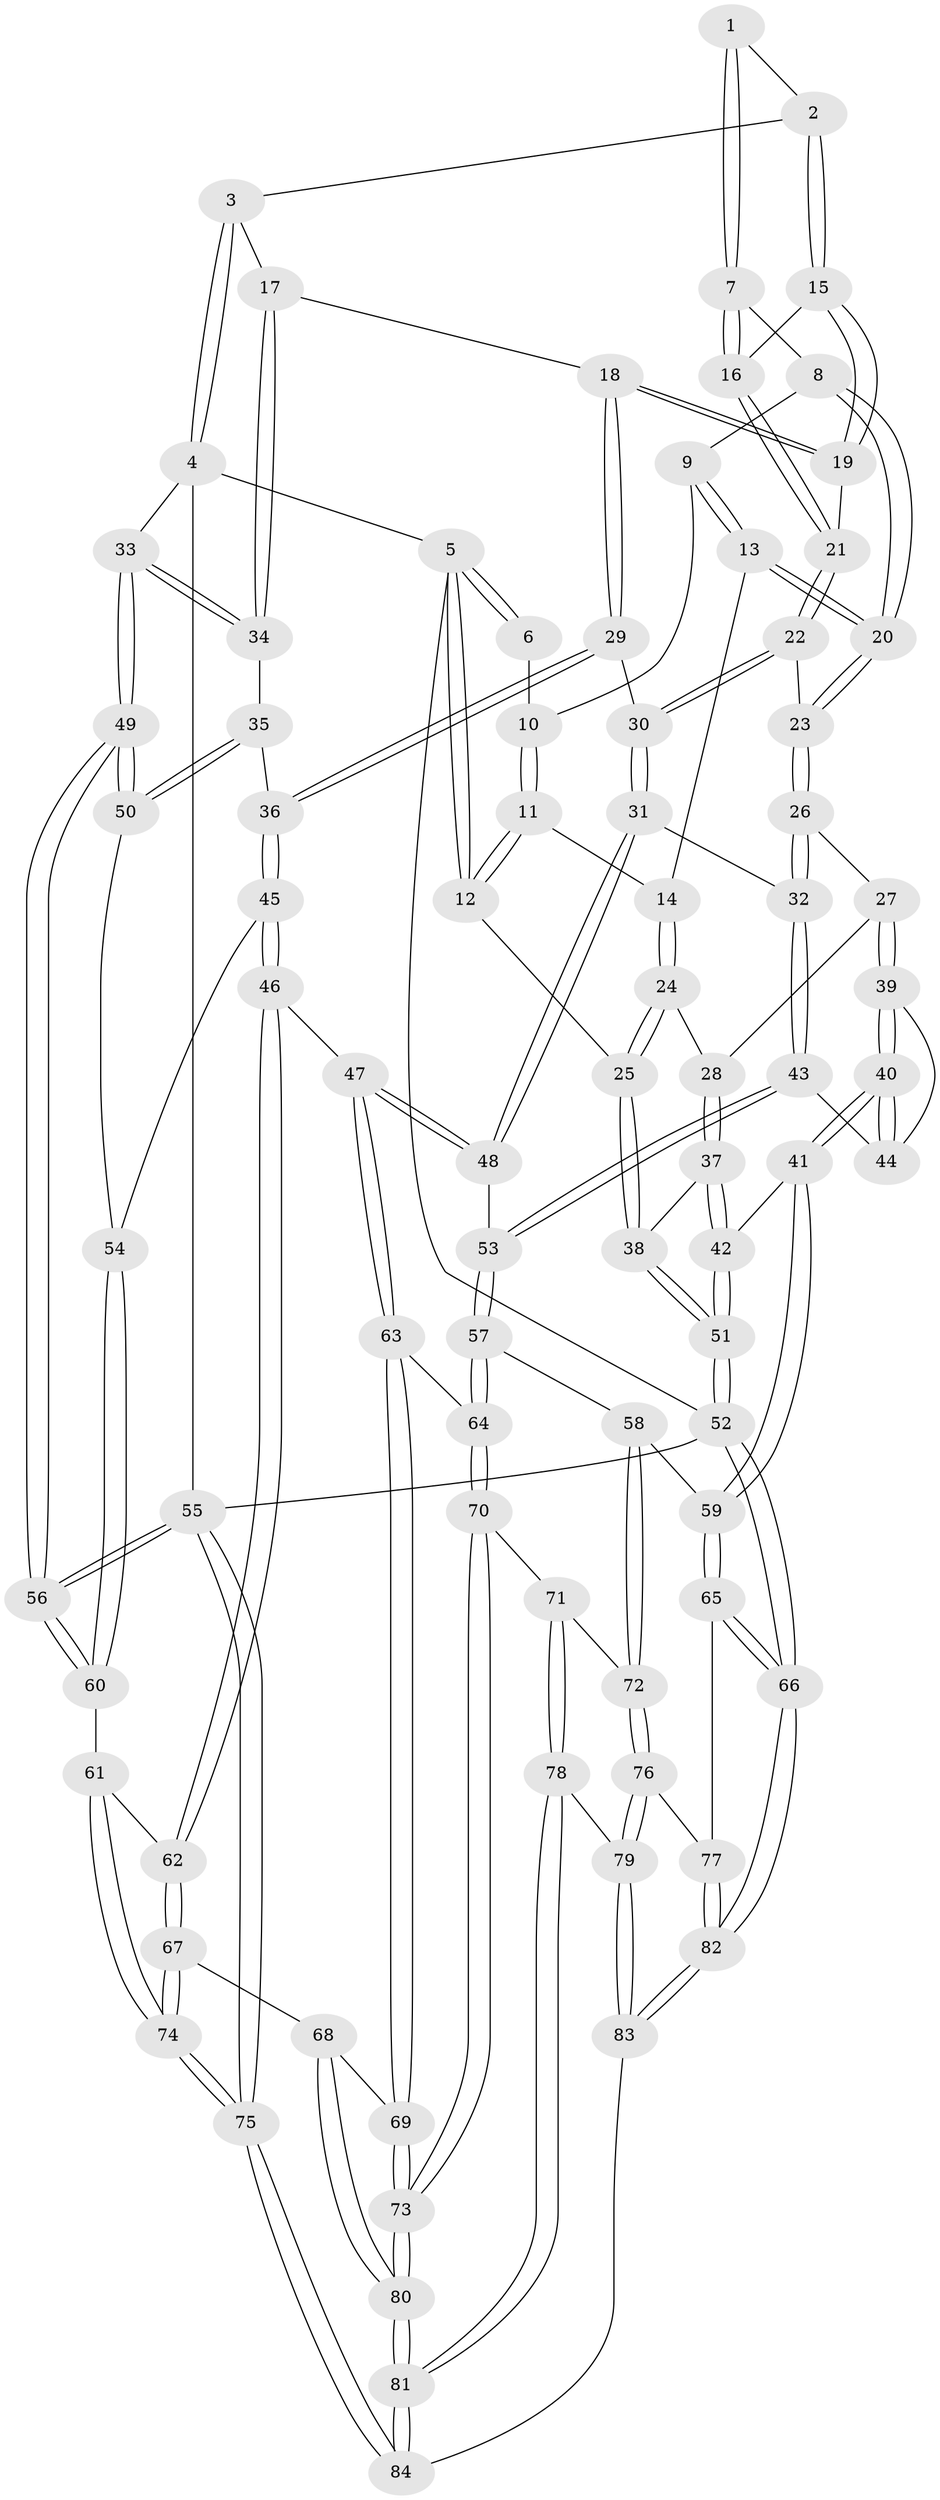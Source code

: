 // Generated by graph-tools (version 1.1) at 2025/50/03/09/25 03:50:59]
// undirected, 84 vertices, 207 edges
graph export_dot {
graph [start="1"]
  node [color=gray90,style=filled];
  1 [pos="+0.48277184205077867+0"];
  2 [pos="+0.6709749619351613+0"];
  3 [pos="+0.7408606447809291+0"];
  4 [pos="+1+0"];
  5 [pos="+0+0"];
  6 [pos="+0.13395765849374824+0"];
  7 [pos="+0.4279212499548421+0.1477013388798769"];
  8 [pos="+0.39873822765645817+0.1729973598076857"];
  9 [pos="+0.3307059053423174+0.15942501764708522"];
  10 [pos="+0.1407803290163239+0"];
  11 [pos="+0.16518146245180187+0.19811327339717327"];
  12 [pos="+0+0.19747138768234068"];
  13 [pos="+0.2617132768331067+0.21945962979853806"];
  14 [pos="+0.1656004976663026+0.1998267533539758"];
  15 [pos="+0.5899724493399436+0.15850269798407182"];
  16 [pos="+0.5084484399621472+0.2298460817009261"];
  17 [pos="+0.7088817075863391+0.33737189722960476"];
  18 [pos="+0.6875023520187878+0.3492368425776928"];
  19 [pos="+0.6401653124700752+0.3015056573919011"];
  20 [pos="+0.36201650650222844+0.292433670217187"];
  21 [pos="+0.5089816362660028+0.2504096629408706"];
  22 [pos="+0.45457329804279456+0.3264560944378778"];
  23 [pos="+0.3766794854996986+0.34221254609742363"];
  24 [pos="+0.13467235394167912+0.3024032446665557"];
  25 [pos="+0+0.2040005380588846"];
  26 [pos="+0.35419824243962367+0.38034894926705476"];
  27 [pos="+0.3011510176376975+0.4053109215100984"];
  28 [pos="+0.14786575193132495+0.3690234789171537"];
  29 [pos="+0.6503013336042146+0.40949175245731395"];
  30 [pos="+0.6040237040513228+0.41863948673542206"];
  31 [pos="+0.5114987409140588+0.4997551188815157"];
  32 [pos="+0.44277051742479034+0.48539304460625926"];
  33 [pos="+1+0.2738077837560803"];
  34 [pos="+0.962769474046212+0.3368020313876881"];
  35 [pos="+0.853615811189404+0.4929340585958772"];
  36 [pos="+0.6839626967217791+0.48785177504059996"];
  37 [pos="+0.12108683293106665+0.4043791958631323"];
  38 [pos="+0+0.4211618955127576"];
  39 [pos="+0.3007974238514989+0.4086882735482979"];
  40 [pos="+0.2003635618088137+0.6538978679811811"];
  41 [pos="+0.18829284641828692+0.6640991258110869"];
  42 [pos="+0.10875491414963931+0.6017785907064185"];
  43 [pos="+0.37232624125011315+0.588104867882681"];
  44 [pos="+0.35631460258013786+0.5874777279146757"];
  45 [pos="+0.6930632718741436+0.5772728652756391"];
  46 [pos="+0.625807962613088+0.6885793128698214"];
  47 [pos="+0.6152387704988224+0.6881806800403844"];
  48 [pos="+0.5309537085818445+0.6318236653201358"];
  49 [pos="+1+0.5582277337682958"];
  50 [pos="+0.843248762100623+0.5580071889516314"];
  51 [pos="+0+0.6162131803202832"];
  52 [pos="+0+1"];
  53 [pos="+0.4404584946520066+0.6457842373899553"];
  54 [pos="+0.8287491299692044+0.5934814965271057"];
  55 [pos="+1+1"];
  56 [pos="+1+0.8320396363684995"];
  57 [pos="+0.3879135597456804+0.7517840297842946"];
  58 [pos="+0.34737332831928336+0.7579019662580307"];
  59 [pos="+0.19642154904067505+0.706134092527643"];
  60 [pos="+0.8964308266881337+0.7125022938117662"];
  61 [pos="+0.6847249112580274+0.7442873586483936"];
  62 [pos="+0.6630221627318381+0.7280840996940086"];
  63 [pos="+0.5222618580789442+0.7799851808523015"];
  64 [pos="+0.44536363916465055+0.7922144582520011"];
  65 [pos="+0.18545619636969718+0.7339334646979583"];
  66 [pos="+0+1"];
  67 [pos="+0.5806637776902958+0.8776858468177731"];
  68 [pos="+0.580020480802717+0.8775517628962103"];
  69 [pos="+0.5330878317023553+0.8266091341589848"];
  70 [pos="+0.4398073721196697+0.8497452187375"];
  71 [pos="+0.43626423009944143+0.8541227582996811"];
  72 [pos="+0.3444219528408339+0.8561040541222926"];
  73 [pos="+0.4976908379876112+0.8905853701924296"];
  74 [pos="+0.7605916452939608+1"];
  75 [pos="+0.8632988862088274+1"];
  76 [pos="+0.34277345624358074+0.8607547592479272"];
  77 [pos="+0.3101077534467023+0.8752416991128177"];
  78 [pos="+0.4076182596911181+0.9220223138469203"];
  79 [pos="+0.3868906735365978+0.9287032313559611"];
  80 [pos="+0.5079533228837216+0.9211912072821117"];
  81 [pos="+0.49887980709795676+0.9648581174352329"];
  82 [pos="+0.03761784183480559+1"];
  83 [pos="+0.17007213220508854+1"];
  84 [pos="+0.5864564430177673+1"];
  1 -- 2;
  1 -- 7;
  1 -- 7;
  2 -- 3;
  2 -- 15;
  2 -- 15;
  3 -- 4;
  3 -- 4;
  3 -- 17;
  4 -- 5;
  4 -- 33;
  4 -- 55;
  5 -- 6;
  5 -- 6;
  5 -- 12;
  5 -- 12;
  5 -- 52;
  6 -- 10;
  7 -- 8;
  7 -- 16;
  7 -- 16;
  8 -- 9;
  8 -- 20;
  8 -- 20;
  9 -- 10;
  9 -- 13;
  9 -- 13;
  10 -- 11;
  10 -- 11;
  11 -- 12;
  11 -- 12;
  11 -- 14;
  12 -- 25;
  13 -- 14;
  13 -- 20;
  13 -- 20;
  14 -- 24;
  14 -- 24;
  15 -- 16;
  15 -- 19;
  15 -- 19;
  16 -- 21;
  16 -- 21;
  17 -- 18;
  17 -- 34;
  17 -- 34;
  18 -- 19;
  18 -- 19;
  18 -- 29;
  18 -- 29;
  19 -- 21;
  20 -- 23;
  20 -- 23;
  21 -- 22;
  21 -- 22;
  22 -- 23;
  22 -- 30;
  22 -- 30;
  23 -- 26;
  23 -- 26;
  24 -- 25;
  24 -- 25;
  24 -- 28;
  25 -- 38;
  25 -- 38;
  26 -- 27;
  26 -- 32;
  26 -- 32;
  27 -- 28;
  27 -- 39;
  27 -- 39;
  28 -- 37;
  28 -- 37;
  29 -- 30;
  29 -- 36;
  29 -- 36;
  30 -- 31;
  30 -- 31;
  31 -- 32;
  31 -- 48;
  31 -- 48;
  32 -- 43;
  32 -- 43;
  33 -- 34;
  33 -- 34;
  33 -- 49;
  33 -- 49;
  34 -- 35;
  35 -- 36;
  35 -- 50;
  35 -- 50;
  36 -- 45;
  36 -- 45;
  37 -- 38;
  37 -- 42;
  37 -- 42;
  38 -- 51;
  38 -- 51;
  39 -- 40;
  39 -- 40;
  39 -- 44;
  40 -- 41;
  40 -- 41;
  40 -- 44;
  40 -- 44;
  41 -- 42;
  41 -- 59;
  41 -- 59;
  42 -- 51;
  42 -- 51;
  43 -- 44;
  43 -- 53;
  43 -- 53;
  45 -- 46;
  45 -- 46;
  45 -- 54;
  46 -- 47;
  46 -- 62;
  46 -- 62;
  47 -- 48;
  47 -- 48;
  47 -- 63;
  47 -- 63;
  48 -- 53;
  49 -- 50;
  49 -- 50;
  49 -- 56;
  49 -- 56;
  50 -- 54;
  51 -- 52;
  51 -- 52;
  52 -- 66;
  52 -- 66;
  52 -- 55;
  53 -- 57;
  53 -- 57;
  54 -- 60;
  54 -- 60;
  55 -- 56;
  55 -- 56;
  55 -- 75;
  55 -- 75;
  56 -- 60;
  56 -- 60;
  57 -- 58;
  57 -- 64;
  57 -- 64;
  58 -- 59;
  58 -- 72;
  58 -- 72;
  59 -- 65;
  59 -- 65;
  60 -- 61;
  61 -- 62;
  61 -- 74;
  61 -- 74;
  62 -- 67;
  62 -- 67;
  63 -- 64;
  63 -- 69;
  63 -- 69;
  64 -- 70;
  64 -- 70;
  65 -- 66;
  65 -- 66;
  65 -- 77;
  66 -- 82;
  66 -- 82;
  67 -- 68;
  67 -- 74;
  67 -- 74;
  68 -- 69;
  68 -- 80;
  68 -- 80;
  69 -- 73;
  69 -- 73;
  70 -- 71;
  70 -- 73;
  70 -- 73;
  71 -- 72;
  71 -- 78;
  71 -- 78;
  72 -- 76;
  72 -- 76;
  73 -- 80;
  73 -- 80;
  74 -- 75;
  74 -- 75;
  75 -- 84;
  75 -- 84;
  76 -- 77;
  76 -- 79;
  76 -- 79;
  77 -- 82;
  77 -- 82;
  78 -- 79;
  78 -- 81;
  78 -- 81;
  79 -- 83;
  79 -- 83;
  80 -- 81;
  80 -- 81;
  81 -- 84;
  81 -- 84;
  82 -- 83;
  82 -- 83;
  83 -- 84;
}
